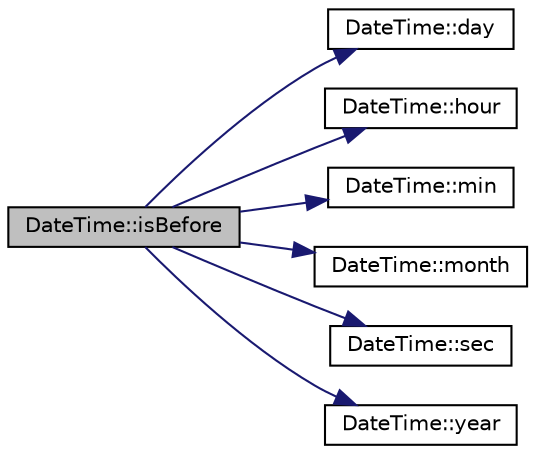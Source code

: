 digraph "DateTime::isBefore"
{
 // LATEX_PDF_SIZE
  edge [fontname="Helvetica",fontsize="10",labelfontname="Helvetica",labelfontsize="10"];
  node [fontname="Helvetica",fontsize="10",shape=record];
  rankdir="LR";
  Node1 [label="DateTime::isBefore",height=0.2,width=0.4,color="black", fillcolor="grey75", style="filled", fontcolor="black",tooltip="check if the referenced object is before in time than the dataTime one"];
  Node1 -> Node2 [color="midnightblue",fontsize="10",style="solid",fontname="Helvetica"];
  Node2 [label="DateTime::day",height=0.2,width=0.4,color="black", fillcolor="white", style="filled",URL="$classDateTime.html#a2d1b93811c0d81597963162b726d26f3",tooltip="It gives the day."];
  Node1 -> Node3 [color="midnightblue",fontsize="10",style="solid",fontname="Helvetica"];
  Node3 [label="DateTime::hour",height=0.2,width=0.4,color="black", fillcolor="white", style="filled",URL="$classDateTime.html#a042f8d8eac63eee6b8059ec2df41be93",tooltip="It gives the hour."];
  Node1 -> Node4 [color="midnightblue",fontsize="10",style="solid",fontname="Helvetica"];
  Node4 [label="DateTime::min",height=0.2,width=0.4,color="black", fillcolor="white", style="filled",URL="$classDateTime.html#ab1632b886ff734092729f844b39958c9",tooltip="It gives the minutes."];
  Node1 -> Node5 [color="midnightblue",fontsize="10",style="solid",fontname="Helvetica"];
  Node5 [label="DateTime::month",height=0.2,width=0.4,color="black", fillcolor="white", style="filled",URL="$classDateTime.html#a294643a8ce6bd0cca6cda71890e7456c",tooltip="It gives the month."];
  Node1 -> Node6 [color="midnightblue",fontsize="10",style="solid",fontname="Helvetica"];
  Node6 [label="DateTime::sec",height=0.2,width=0.4,color="black", fillcolor="white", style="filled",URL="$classDateTime.html#a37f20f7430da224a0c08a9cbca1c1d7d",tooltip="It gives the number of seconds."];
  Node1 -> Node7 [color="midnightblue",fontsize="10",style="solid",fontname="Helvetica"];
  Node7 [label="DateTime::year",height=0.2,width=0.4,color="black", fillcolor="white", style="filled",URL="$classDateTime.html#af0eb582fdc2b0964ecf255df53396712",tooltip="It gives the year."];
}
